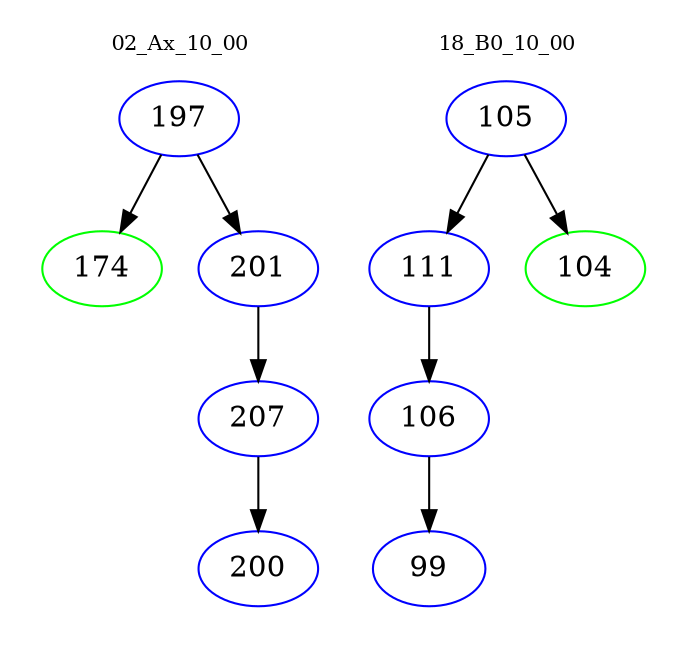 digraph{
subgraph cluster_0 {
color = white
label = "02_Ax_10_00";
fontsize=10;
T0_197 [label="197", color="blue"]
T0_197 -> T0_174 [color="black"]
T0_174 [label="174", color="green"]
T0_197 -> T0_201 [color="black"]
T0_201 [label="201", color="blue"]
T0_201 -> T0_207 [color="black"]
T0_207 [label="207", color="blue"]
T0_207 -> T0_200 [color="black"]
T0_200 [label="200", color="blue"]
}
subgraph cluster_1 {
color = white
label = "18_B0_10_00";
fontsize=10;
T1_105 [label="105", color="blue"]
T1_105 -> T1_111 [color="black"]
T1_111 [label="111", color="blue"]
T1_111 -> T1_106 [color="black"]
T1_106 [label="106", color="blue"]
T1_106 -> T1_99 [color="black"]
T1_99 [label="99", color="blue"]
T1_105 -> T1_104 [color="black"]
T1_104 [label="104", color="green"]
}
}
